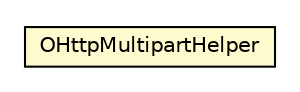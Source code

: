 #!/usr/local/bin/dot
#
# Class diagram 
# Generated by UMLGraph version R5_6-24-gf6e263 (http://www.umlgraph.org/)
#

digraph G {
	edge [fontname="Helvetica",fontsize=10,labelfontname="Helvetica",labelfontsize=10];
	node [fontname="Helvetica",fontsize=10,shape=plaintext];
	nodesep=0.25;
	ranksep=0.5;
	// com.orientechnologies.orient.server.network.protocol.http.multipart.OHttpMultipartHelper
	c1946539 [label=<<table title="com.orientechnologies.orient.server.network.protocol.http.multipart.OHttpMultipartHelper" border="0" cellborder="1" cellspacing="0" cellpadding="2" port="p" bgcolor="lemonChiffon" href="./OHttpMultipartHelper.html">
		<tr><td><table border="0" cellspacing="0" cellpadding="1">
<tr><td align="center" balign="center"> OHttpMultipartHelper </td></tr>
		</table></td></tr>
		</table>>, URL="./OHttpMultipartHelper.html", fontname="Helvetica", fontcolor="black", fontsize=10.0];
}

